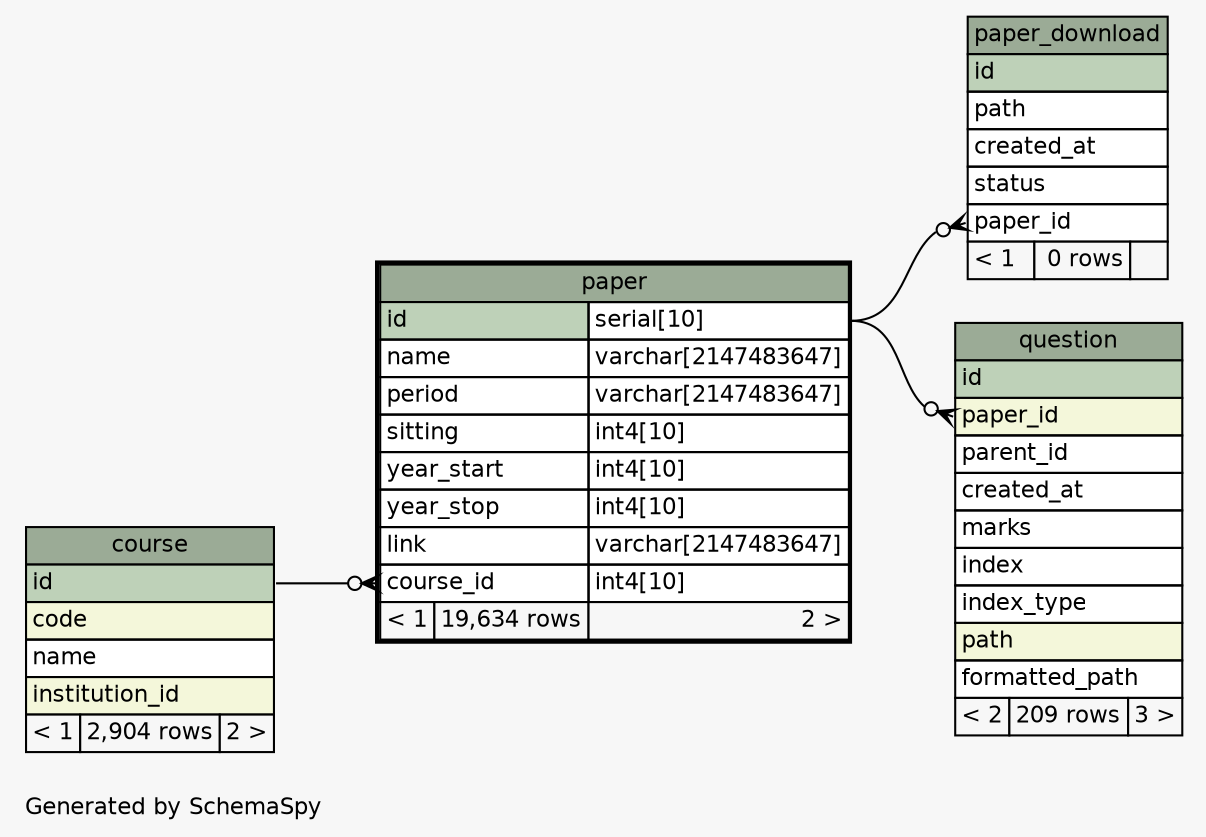 // dot 2.38.0 on Mac OS X 10.11.3
// SchemaSpy rev 590
digraph "oneDegreeRelationshipsDiagram" {
  graph [
    rankdir="RL"
    bgcolor="#f7f7f7"
    label="\nGenerated by SchemaSpy"
    labeljust="l"
    nodesep="0.18"
    ranksep="0.46"
    fontname="Helvetica"
    fontsize="11"
  ];
  node [
    fontname="Helvetica"
    fontsize="11"
    shape="plaintext"
  ];
  edge [
    arrowsize="0.8"
  ];
  "paper":"course_id":w -> "course":"id":e [arrowhead=none dir=back arrowtail=crowodot];
  "paper_download":"paper_id":w -> "paper":"id.type":e [arrowhead=none dir=back arrowtail=crowodot];
  "question":"paper_id":w -> "paper":"id.type":e [arrowhead=none dir=back arrowtail=crowodot];
  "course" [
    label=<
    <TABLE BORDER="0" CELLBORDER="1" CELLSPACING="0" BGCOLOR="#ffffff">
      <TR><TD COLSPAN="3" BGCOLOR="#9bab96" ALIGN="CENTER">course</TD></TR>
      <TR><TD PORT="id" COLSPAN="3" BGCOLOR="#bed1b8" ALIGN="LEFT">id</TD></TR>
      <TR><TD PORT="code" COLSPAN="3" BGCOLOR="#f4f7da" ALIGN="LEFT">code</TD></TR>
      <TR><TD PORT="name" COLSPAN="3" ALIGN="LEFT">name</TD></TR>
      <TR><TD PORT="institution_id" COLSPAN="3" BGCOLOR="#f4f7da" ALIGN="LEFT">institution_id</TD></TR>
      <TR><TD ALIGN="LEFT" BGCOLOR="#f7f7f7">&lt; 1</TD><TD ALIGN="RIGHT" BGCOLOR="#f7f7f7">2,904 rows</TD><TD ALIGN="RIGHT" BGCOLOR="#f7f7f7">2 &gt;</TD></TR>
    </TABLE>>
    URL="course.html"
    tooltip="course"
  ];
  "paper" [
    label=<
    <TABLE BORDER="2" CELLBORDER="1" CELLSPACING="0" BGCOLOR="#ffffff">
      <TR><TD COLSPAN="3" BGCOLOR="#9bab96" ALIGN="CENTER">paper</TD></TR>
      <TR><TD PORT="id" COLSPAN="2" BGCOLOR="#bed1b8" ALIGN="LEFT">id</TD><TD PORT="id.type" ALIGN="LEFT">serial[10]</TD></TR>
      <TR><TD PORT="name" COLSPAN="2" ALIGN="LEFT">name</TD><TD PORT="name.type" ALIGN="LEFT">varchar[2147483647]</TD></TR>
      <TR><TD PORT="period" COLSPAN="2" ALIGN="LEFT">period</TD><TD PORT="period.type" ALIGN="LEFT">varchar[2147483647]</TD></TR>
      <TR><TD PORT="sitting" COLSPAN="2" ALIGN="LEFT">sitting</TD><TD PORT="sitting.type" ALIGN="LEFT">int4[10]</TD></TR>
      <TR><TD PORT="year_start" COLSPAN="2" ALIGN="LEFT">year_start</TD><TD PORT="year_start.type" ALIGN="LEFT">int4[10]</TD></TR>
      <TR><TD PORT="year_stop" COLSPAN="2" ALIGN="LEFT">year_stop</TD><TD PORT="year_stop.type" ALIGN="LEFT">int4[10]</TD></TR>
      <TR><TD PORT="link" COLSPAN="2" ALIGN="LEFT">link</TD><TD PORT="link.type" ALIGN="LEFT">varchar[2147483647]</TD></TR>
      <TR><TD PORT="course_id" COLSPAN="2" ALIGN="LEFT">course_id</TD><TD PORT="course_id.type" ALIGN="LEFT">int4[10]</TD></TR>
      <TR><TD ALIGN="LEFT" BGCOLOR="#f7f7f7">&lt; 1</TD><TD ALIGN="RIGHT" BGCOLOR="#f7f7f7">19,634 rows</TD><TD ALIGN="RIGHT" BGCOLOR="#f7f7f7">2 &gt;</TD></TR>
    </TABLE>>
    URL="paper.html"
    tooltip="paper"
  ];
  "paper_download" [
    label=<
    <TABLE BORDER="0" CELLBORDER="1" CELLSPACING="0" BGCOLOR="#ffffff">
      <TR><TD COLSPAN="3" BGCOLOR="#9bab96" ALIGN="CENTER">paper_download</TD></TR>
      <TR><TD PORT="id" COLSPAN="3" BGCOLOR="#bed1b8" ALIGN="LEFT">id</TD></TR>
      <TR><TD PORT="path" COLSPAN="3" ALIGN="LEFT">path</TD></TR>
      <TR><TD PORT="created_at" COLSPAN="3" ALIGN="LEFT">created_at</TD></TR>
      <TR><TD PORT="status" COLSPAN="3" ALIGN="LEFT">status</TD></TR>
      <TR><TD PORT="paper_id" COLSPAN="3" ALIGN="LEFT">paper_id</TD></TR>
      <TR><TD ALIGN="LEFT" BGCOLOR="#f7f7f7">&lt; 1</TD><TD ALIGN="RIGHT" BGCOLOR="#f7f7f7">0 rows</TD><TD ALIGN="RIGHT" BGCOLOR="#f7f7f7">  </TD></TR>
    </TABLE>>
    URL="paper_download.html"
    tooltip="paper_download"
  ];
  "question" [
    label=<
    <TABLE BORDER="0" CELLBORDER="1" CELLSPACING="0" BGCOLOR="#ffffff">
      <TR><TD COLSPAN="3" BGCOLOR="#9bab96" ALIGN="CENTER">question</TD></TR>
      <TR><TD PORT="id" COLSPAN="3" BGCOLOR="#bed1b8" ALIGN="LEFT">id</TD></TR>
      <TR><TD PORT="paper_id" COLSPAN="3" BGCOLOR="#f4f7da" ALIGN="LEFT">paper_id</TD></TR>
      <TR><TD PORT="parent_id" COLSPAN="3" ALIGN="LEFT">parent_id</TD></TR>
      <TR><TD PORT="created_at" COLSPAN="3" ALIGN="LEFT">created_at</TD></TR>
      <TR><TD PORT="marks" COLSPAN="3" ALIGN="LEFT">marks</TD></TR>
      <TR><TD PORT="index" COLSPAN="3" ALIGN="LEFT">index</TD></TR>
      <TR><TD PORT="index_type" COLSPAN="3" ALIGN="LEFT">index_type</TD></TR>
      <TR><TD PORT="path" COLSPAN="3" BGCOLOR="#f4f7da" ALIGN="LEFT">path</TD></TR>
      <TR><TD PORT="formatted_path" COLSPAN="3" ALIGN="LEFT">formatted_path</TD></TR>
      <TR><TD ALIGN="LEFT" BGCOLOR="#f7f7f7">&lt; 2</TD><TD ALIGN="RIGHT" BGCOLOR="#f7f7f7">209 rows</TD><TD ALIGN="RIGHT" BGCOLOR="#f7f7f7">3 &gt;</TD></TR>
    </TABLE>>
    URL="question.html"
    tooltip="question"
  ];
}
